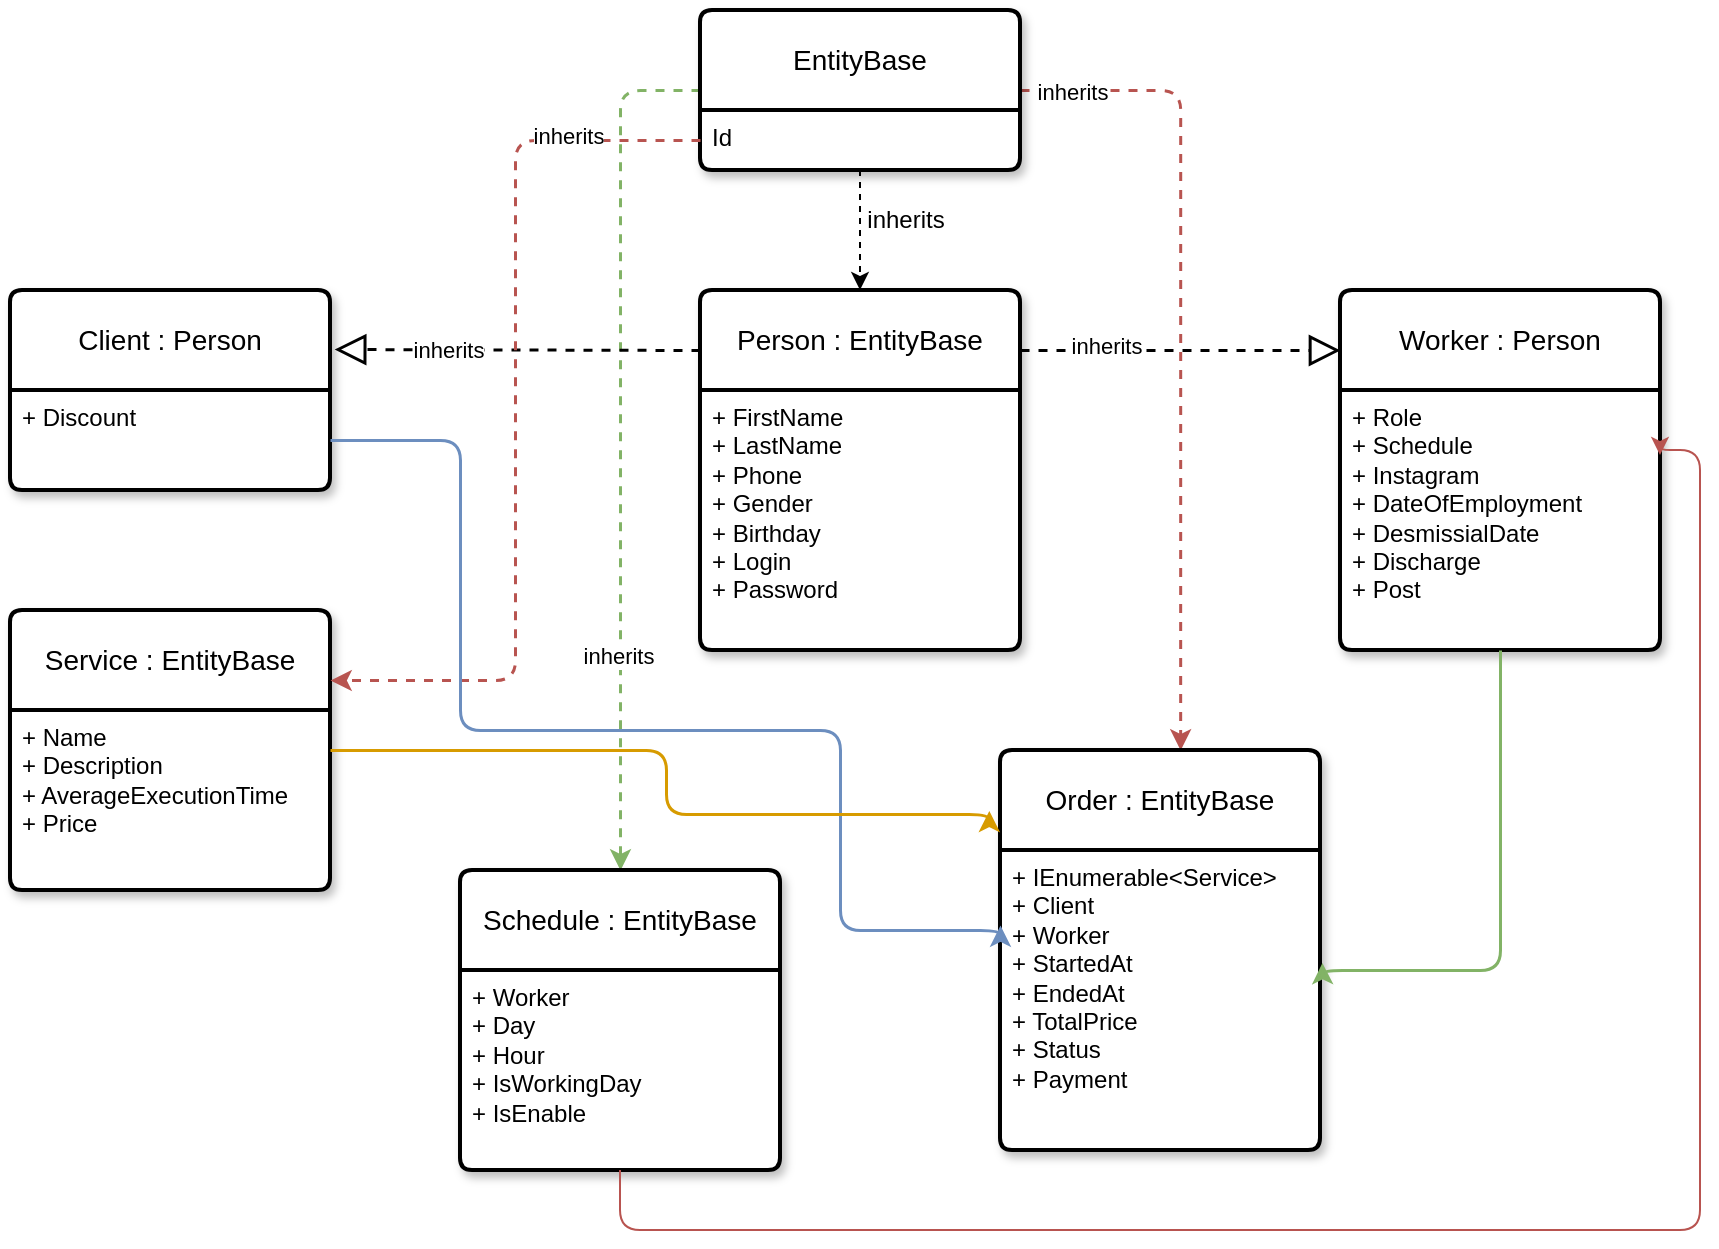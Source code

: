 <mxfile version="21.0.6" type="github"><diagram name="Queue.Barbershop.ClassDiagram" id="irWkB9rP7BICQJsYW8yP"><mxGraphModel dx="1050" dy="581" grid="1" gridSize="10" guides="1" tooltips="1" connect="1" arrows="1" fold="1" page="1" pageScale="1" pageWidth="1654" pageHeight="1169" math="0" shadow="0"><root><mxCell id="0"/><mxCell id="1" parent="0"/><mxCell id="gZnwhyRQYcO1rCb7rKjb-7" style="edgeStyle=orthogonalEdgeStyle;rounded=0;orthogonalLoop=1;jettySize=auto;html=1;entryX=0.5;entryY=0;entryDx=0;entryDy=0;dashed=1;" parent="1" source="gZnwhyRQYcO1rCb7rKjb-1" target="gZnwhyRQYcO1rCb7rKjb-5" edge="1"><mxGeometry relative="1" as="geometry"/></mxCell><mxCell id="gZnwhyRQYcO1rCb7rKjb-30" style="edgeStyle=orthogonalEdgeStyle;rounded=1;orthogonalLoop=1;jettySize=auto;html=1;entryX=0.5;entryY=0;entryDx=0;entryDy=0;dashed=1;fillColor=#d5e8d4;strokeColor=#82b366;strokeWidth=1.5;" parent="1" source="gZnwhyRQYcO1rCb7rKjb-1" target="gZnwhyRQYcO1rCb7rKjb-28" edge="1"><mxGeometry relative="1" as="geometry"><Array as="points"><mxPoint x="450" y="70"/></Array></mxGeometry></mxCell><mxCell id="gZnwhyRQYcO1rCb7rKjb-40" value="inherits" style="edgeLabel;html=1;align=center;verticalAlign=middle;resizable=0;points=[];" parent="gZnwhyRQYcO1rCb7rKjb-30" vertex="1" connectable="0"><mxGeometry x="0.5" y="-1" relative="1" as="geometry"><mxPoint as="offset"/></mxGeometry></mxCell><mxCell id="gZnwhyRQYcO1rCb7rKjb-38" style="edgeStyle=orthogonalEdgeStyle;rounded=1;orthogonalLoop=1;jettySize=auto;html=1;entryX=0.563;entryY=0;entryDx=0;entryDy=0;entryPerimeter=0;dashed=1;fillColor=#f8cecc;strokeColor=#b85450;strokeWidth=1.5;" parent="1" source="gZnwhyRQYcO1rCb7rKjb-1" target="gZnwhyRQYcO1rCb7rKjb-31" edge="1"><mxGeometry relative="1" as="geometry"><Array as="points"><mxPoint x="730" y="70"/></Array></mxGeometry></mxCell><mxCell id="gZnwhyRQYcO1rCb7rKjb-39" value="inherits" style="edgeLabel;html=1;align=center;verticalAlign=middle;resizable=0;points=[];" parent="gZnwhyRQYcO1rCb7rKjb-38" vertex="1" connectable="0"><mxGeometry x="-0.875" y="-1" relative="1" as="geometry"><mxPoint as="offset"/></mxGeometry></mxCell><mxCell id="gZnwhyRQYcO1rCb7rKjb-1" value="EntityBase" style="swimlane;childLayout=stackLayout;horizontal=1;startSize=50;horizontalStack=0;rounded=1;fontSize=14;fontStyle=0;strokeWidth=2;resizeParent=0;resizeLast=1;shadow=1;dashed=0;align=center;arcSize=4;whiteSpace=wrap;html=1;swimlaneFillColor=default;" parent="1" vertex="1"><mxGeometry x="490" y="30" width="160" height="80" as="geometry"/></mxCell><mxCell id="gZnwhyRQYcO1rCb7rKjb-2" value="Id" style="align=left;strokeColor=none;fillColor=none;spacingLeft=4;fontSize=12;verticalAlign=top;resizable=0;rotatable=0;part=1;html=1;" parent="gZnwhyRQYcO1rCb7rKjb-1" vertex="1"><mxGeometry y="50" width="160" height="30" as="geometry"/></mxCell><mxCell id="gZnwhyRQYcO1rCb7rKjb-5" value="Person : EntityBase" style="swimlane;childLayout=stackLayout;horizontal=1;startSize=50;horizontalStack=0;rounded=1;fontSize=14;fontStyle=0;strokeWidth=2;resizeParent=0;resizeLast=1;shadow=1;dashed=0;align=center;arcSize=4;whiteSpace=wrap;html=1;swimlaneFillColor=default;" parent="1" vertex="1"><mxGeometry x="490" y="170" width="160" height="180" as="geometry"/></mxCell><mxCell id="gZnwhyRQYcO1rCb7rKjb-6" value="+ FirstName&lt;br&gt;+ LastName&lt;br&gt;+ Phone&lt;br&gt;+ Gender&lt;br&gt;+ Birthday&lt;br&gt;+ Login&amp;nbsp;&lt;br&gt;+ Password" style="align=left;strokeColor=none;fillColor=none;spacingLeft=4;fontSize=12;verticalAlign=top;resizable=0;rotatable=0;part=1;html=1;" parent="gZnwhyRQYcO1rCb7rKjb-5" vertex="1"><mxGeometry y="50" width="160" height="130" as="geometry"/></mxCell><mxCell id="gZnwhyRQYcO1rCb7rKjb-10" value="Client : Person" style="swimlane;childLayout=stackLayout;horizontal=1;startSize=50;horizontalStack=0;rounded=1;fontSize=14;fontStyle=0;strokeWidth=2;resizeParent=0;resizeLast=1;shadow=1;dashed=0;align=center;arcSize=4;whiteSpace=wrap;html=1;swimlaneFillColor=default;" parent="1" vertex="1"><mxGeometry x="145" y="170" width="160" height="100" as="geometry"/></mxCell><mxCell id="gZnwhyRQYcO1rCb7rKjb-11" value="+ Discount" style="align=left;strokeColor=none;fillColor=none;spacingLeft=4;fontSize=12;verticalAlign=top;resizable=0;rotatable=0;part=1;html=1;" parent="gZnwhyRQYcO1rCb7rKjb-10" vertex="1"><mxGeometry y="50" width="160" height="50" as="geometry"/></mxCell><mxCell id="gZnwhyRQYcO1rCb7rKjb-14" value="Worker : Person" style="swimlane;childLayout=stackLayout;horizontal=1;startSize=50;horizontalStack=0;rounded=1;fontSize=14;fontStyle=0;strokeWidth=2;resizeParent=0;resizeLast=1;shadow=1;dashed=0;align=center;arcSize=4;whiteSpace=wrap;html=1;swimlaneFillColor=default;" parent="1" vertex="1"><mxGeometry x="810" y="170" width="160" height="180" as="geometry"/></mxCell><mxCell id="gZnwhyRQYcO1rCb7rKjb-15" value="+ Role&lt;br&gt;+ Schedule&lt;br&gt;+ Instagram&lt;br&gt;+ DateOfEmployment&lt;br&gt;+ DesmissialDate&lt;br&gt;+ Discharge&lt;br&gt;+ Post" style="align=left;strokeColor=none;fillColor=none;spacingLeft=4;fontSize=12;verticalAlign=top;resizable=0;rotatable=0;part=1;html=1;" parent="gZnwhyRQYcO1rCb7rKjb-14" vertex="1"><mxGeometry y="50" width="160" height="130" as="geometry"/></mxCell><mxCell id="gZnwhyRQYcO1rCb7rKjb-22" value="Service : EntityBase" style="swimlane;childLayout=stackLayout;horizontal=1;startSize=50;horizontalStack=0;rounded=1;fontSize=14;fontStyle=0;strokeWidth=2;resizeParent=0;resizeLast=1;shadow=1;dashed=0;align=center;arcSize=4;whiteSpace=wrap;html=1;swimlaneFillColor=default;" parent="1" vertex="1"><mxGeometry x="145" y="330" width="160" height="140" as="geometry"/></mxCell><mxCell id="gZnwhyRQYcO1rCb7rKjb-23" value="+ Name&lt;br&gt;+ Description&lt;br&gt;+ AverageExecutionTime&lt;br&gt;+ Price" style="align=left;strokeColor=none;fillColor=none;spacingLeft=4;fontSize=12;verticalAlign=top;resizable=0;rotatable=0;part=1;html=1;" parent="gZnwhyRQYcO1rCb7rKjb-22" vertex="1"><mxGeometry y="50" width="160" height="90" as="geometry"/></mxCell><mxCell id="gZnwhyRQYcO1rCb7rKjb-24" value="" style="endArrow=block;dashed=1;endFill=0;endSize=12;html=1;rounded=0;entryX=1.013;entryY=0.295;entryDx=0;entryDy=0;entryPerimeter=0;strokeWidth=1.5;" parent="1" target="gZnwhyRQYcO1rCb7rKjb-10" edge="1"><mxGeometry width="160" relative="1" as="geometry"><mxPoint x="490" y="200" as="sourcePoint"/><mxPoint x="360" y="200" as="targetPoint"/></mxGeometry></mxCell><mxCell id="gZnwhyRQYcO1rCb7rKjb-42" value="inherits" style="edgeLabel;html=1;align=center;verticalAlign=middle;resizable=0;points=[];" parent="gZnwhyRQYcO1rCb7rKjb-24" vertex="1" connectable="0"><mxGeometry x="0.378" relative="1" as="geometry"><mxPoint as="offset"/></mxGeometry></mxCell><mxCell id="gZnwhyRQYcO1rCb7rKjb-25" value="" style="endArrow=block;dashed=1;endFill=0;endSize=12;html=1;rounded=0;strokeWidth=1.5;" parent="1" edge="1"><mxGeometry width="160" relative="1" as="geometry"><mxPoint x="650" y="200" as="sourcePoint"/><mxPoint x="810" y="200" as="targetPoint"/></mxGeometry></mxCell><mxCell id="gZnwhyRQYcO1rCb7rKjb-41" value="inherits" style="edgeLabel;html=1;align=center;verticalAlign=middle;resizable=0;points=[];" parent="gZnwhyRQYcO1rCb7rKjb-25" vertex="1" connectable="0"><mxGeometry x="-0.46" y="2" relative="1" as="geometry"><mxPoint as="offset"/></mxGeometry></mxCell><mxCell id="gZnwhyRQYcO1rCb7rKjb-26" style="edgeStyle=orthogonalEdgeStyle;rounded=1;orthogonalLoop=1;jettySize=auto;html=1;entryX=1;entryY=0.25;entryDx=0;entryDy=0;dashed=1;fillColor=#f8cecc;strokeColor=#b85450;strokeWidth=1.5;" parent="1" source="gZnwhyRQYcO1rCb7rKjb-2" target="gZnwhyRQYcO1rCb7rKjb-22" edge="1"><mxGeometry relative="1" as="geometry"/></mxCell><mxCell id="gZnwhyRQYcO1rCb7rKjb-44" value="inherits" style="edgeLabel;html=1;align=center;verticalAlign=middle;resizable=0;points=[];" parent="gZnwhyRQYcO1rCb7rKjb-26" vertex="1" connectable="0"><mxGeometry x="-0.707" y="-2" relative="1" as="geometry"><mxPoint as="offset"/></mxGeometry></mxCell><mxCell id="gZnwhyRQYcO1rCb7rKjb-28" value="Schedule : EntityBase" style="swimlane;childLayout=stackLayout;horizontal=1;startSize=50;horizontalStack=0;rounded=1;fontSize=14;fontStyle=0;strokeWidth=2;resizeParent=0;resizeLast=1;shadow=1;dashed=0;align=center;arcSize=4;whiteSpace=wrap;html=1;swimlaneFillColor=default;" parent="1" vertex="1"><mxGeometry x="370" y="460" width="160" height="150" as="geometry"/></mxCell><mxCell id="gZnwhyRQYcO1rCb7rKjb-29" value="+ Worker&lt;br&gt;+ Day&lt;br&gt;+ Hour&lt;br&gt;+ IsWorkingDay&lt;br&gt;+ IsEnable" style="align=left;strokeColor=none;fillColor=none;spacingLeft=4;fontSize=12;verticalAlign=top;resizable=0;rotatable=0;part=1;html=1;" parent="gZnwhyRQYcO1rCb7rKjb-28" vertex="1"><mxGeometry y="50" width="160" height="100" as="geometry"/></mxCell><mxCell id="gZnwhyRQYcO1rCb7rKjb-31" value="Order : EntityBase" style="swimlane;childLayout=stackLayout;horizontal=1;startSize=50;horizontalStack=0;rounded=1;fontSize=14;fontStyle=0;strokeWidth=2;resizeParent=0;resizeLast=1;shadow=1;dashed=0;align=center;arcSize=4;whiteSpace=wrap;html=1;swimlaneFillColor=default;" parent="1" vertex="1"><mxGeometry x="640" y="400" width="160" height="200" as="geometry"/></mxCell><mxCell id="gZnwhyRQYcO1rCb7rKjb-32" value="+ IEnumerable&amp;lt;Service&amp;gt;&lt;br&gt;+ Client&lt;br&gt;+ Worker&lt;br&gt;+ StartedAt&lt;br&gt;+ EndedAt&lt;br&gt;+ TotalPrice&lt;br&gt;+ Status&lt;br&gt;+ Payment" style="align=left;strokeColor=none;fillColor=none;spacingLeft=4;fontSize=12;verticalAlign=top;resizable=0;rotatable=0;part=1;html=1;" parent="gZnwhyRQYcO1rCb7rKjb-31" vertex="1"><mxGeometry y="50" width="160" height="150" as="geometry"/></mxCell><mxCell id="gZnwhyRQYcO1rCb7rKjb-33" style="edgeStyle=orthogonalEdgeStyle;rounded=1;orthogonalLoop=1;jettySize=auto;html=1;entryX=1.006;entryY=0.375;entryDx=0;entryDy=0;entryPerimeter=0;fillColor=#d5e8d4;strokeColor=#82b366;strokeWidth=1.5;" parent="1" source="gZnwhyRQYcO1rCb7rKjb-15" target="gZnwhyRQYcO1rCb7rKjb-32" edge="1"><mxGeometry relative="1" as="geometry"><Array as="points"><mxPoint x="890" y="510"/></Array></mxGeometry></mxCell><mxCell id="gZnwhyRQYcO1rCb7rKjb-34" style="edgeStyle=orthogonalEdgeStyle;rounded=1;orthogonalLoop=1;jettySize=auto;html=1;entryX=0;entryY=0.25;entryDx=0;entryDy=0;fillColor=#dae8fc;strokeColor=#6c8ebf;strokeWidth=1.5;" parent="1" source="gZnwhyRQYcO1rCb7rKjb-11" target="gZnwhyRQYcO1rCb7rKjb-32" edge="1"><mxGeometry relative="1" as="geometry"><Array as="points"><mxPoint x="370" y="245"/><mxPoint x="370" y="390"/><mxPoint x="560" y="390"/><mxPoint x="560" y="490"/></Array></mxGeometry></mxCell><mxCell id="gZnwhyRQYcO1rCb7rKjb-36" style="edgeStyle=orthogonalEdgeStyle;rounded=1;orthogonalLoop=1;jettySize=auto;html=1;entryX=-0.035;entryY=0.151;entryDx=0;entryDy=0;entryPerimeter=0;fillColor=#ffe6cc;strokeColor=#d79b00;strokeWidth=1.5;" parent="1" source="gZnwhyRQYcO1rCb7rKjb-23" target="gZnwhyRQYcO1rCb7rKjb-31" edge="1"><mxGeometry relative="1" as="geometry"><Array as="points"><mxPoint x="473" y="400"/><mxPoint x="473" y="432"/></Array></mxGeometry></mxCell><mxCell id="gZnwhyRQYcO1rCb7rKjb-43" value="inherits" style="text;html=1;strokeColor=none;fillColor=none;align=center;verticalAlign=middle;whiteSpace=wrap;rounded=0;" parent="1" vertex="1"><mxGeometry x="563" y="120" width="60" height="30" as="geometry"/></mxCell><mxCell id="n0dGNnjLQz7kkRh2-pOS-1" style="edgeStyle=orthogonalEdgeStyle;rounded=1;orthogonalLoop=1;jettySize=auto;html=1;entryX=1;entryY=0.25;entryDx=0;entryDy=0;fillColor=#f8cecc;strokeColor=#b85450;" edge="1" parent="1" source="gZnwhyRQYcO1rCb7rKjb-29" target="gZnwhyRQYcO1rCb7rKjb-15"><mxGeometry relative="1" as="geometry"><Array as="points"><mxPoint x="450" y="640"/><mxPoint x="990" y="640"/><mxPoint x="990" y="250"/></Array></mxGeometry></mxCell></root></mxGraphModel></diagram></mxfile>